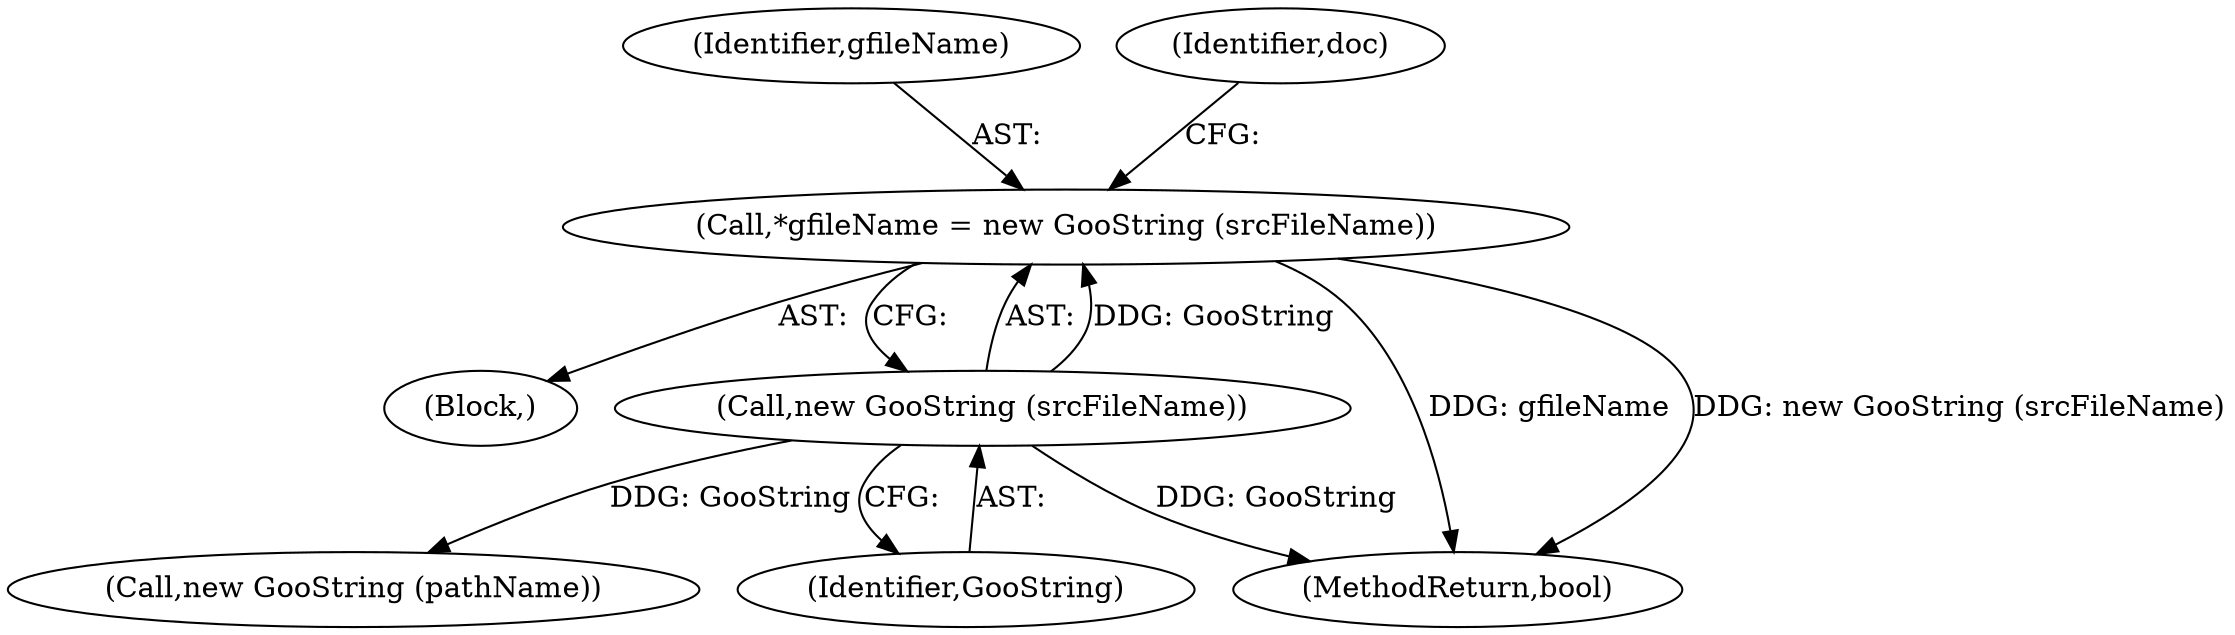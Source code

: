 digraph "0_poppler_61f79b8447c3ac8ab5a26e79e0c28053ffdccf75@pointer" {
"1000114" [label="(Call,*gfileName = new GooString (srcFileName))"];
"1000116" [label="(Call,new GooString (srcFileName))"];
"1000114" [label="(Call,*gfileName = new GooString (srcFileName))"];
"1000111" [label="(Block,)"];
"1000276" [label="(Call,new GooString (pathName))"];
"1000115" [label="(Identifier,gfileName)"];
"1000315" [label="(MethodReturn,bool)"];
"1000116" [label="(Call,new GooString (srcFileName))"];
"1000120" [label="(Identifier,doc)"];
"1000117" [label="(Identifier,GooString)"];
"1000114" -> "1000111"  [label="AST: "];
"1000114" -> "1000116"  [label="CFG: "];
"1000115" -> "1000114"  [label="AST: "];
"1000116" -> "1000114"  [label="AST: "];
"1000120" -> "1000114"  [label="CFG: "];
"1000114" -> "1000315"  [label="DDG: gfileName"];
"1000114" -> "1000315"  [label="DDG: new GooString (srcFileName)"];
"1000116" -> "1000114"  [label="DDG: GooString"];
"1000116" -> "1000117"  [label="CFG: "];
"1000117" -> "1000116"  [label="AST: "];
"1000116" -> "1000315"  [label="DDG: GooString"];
"1000116" -> "1000276"  [label="DDG: GooString"];
}
